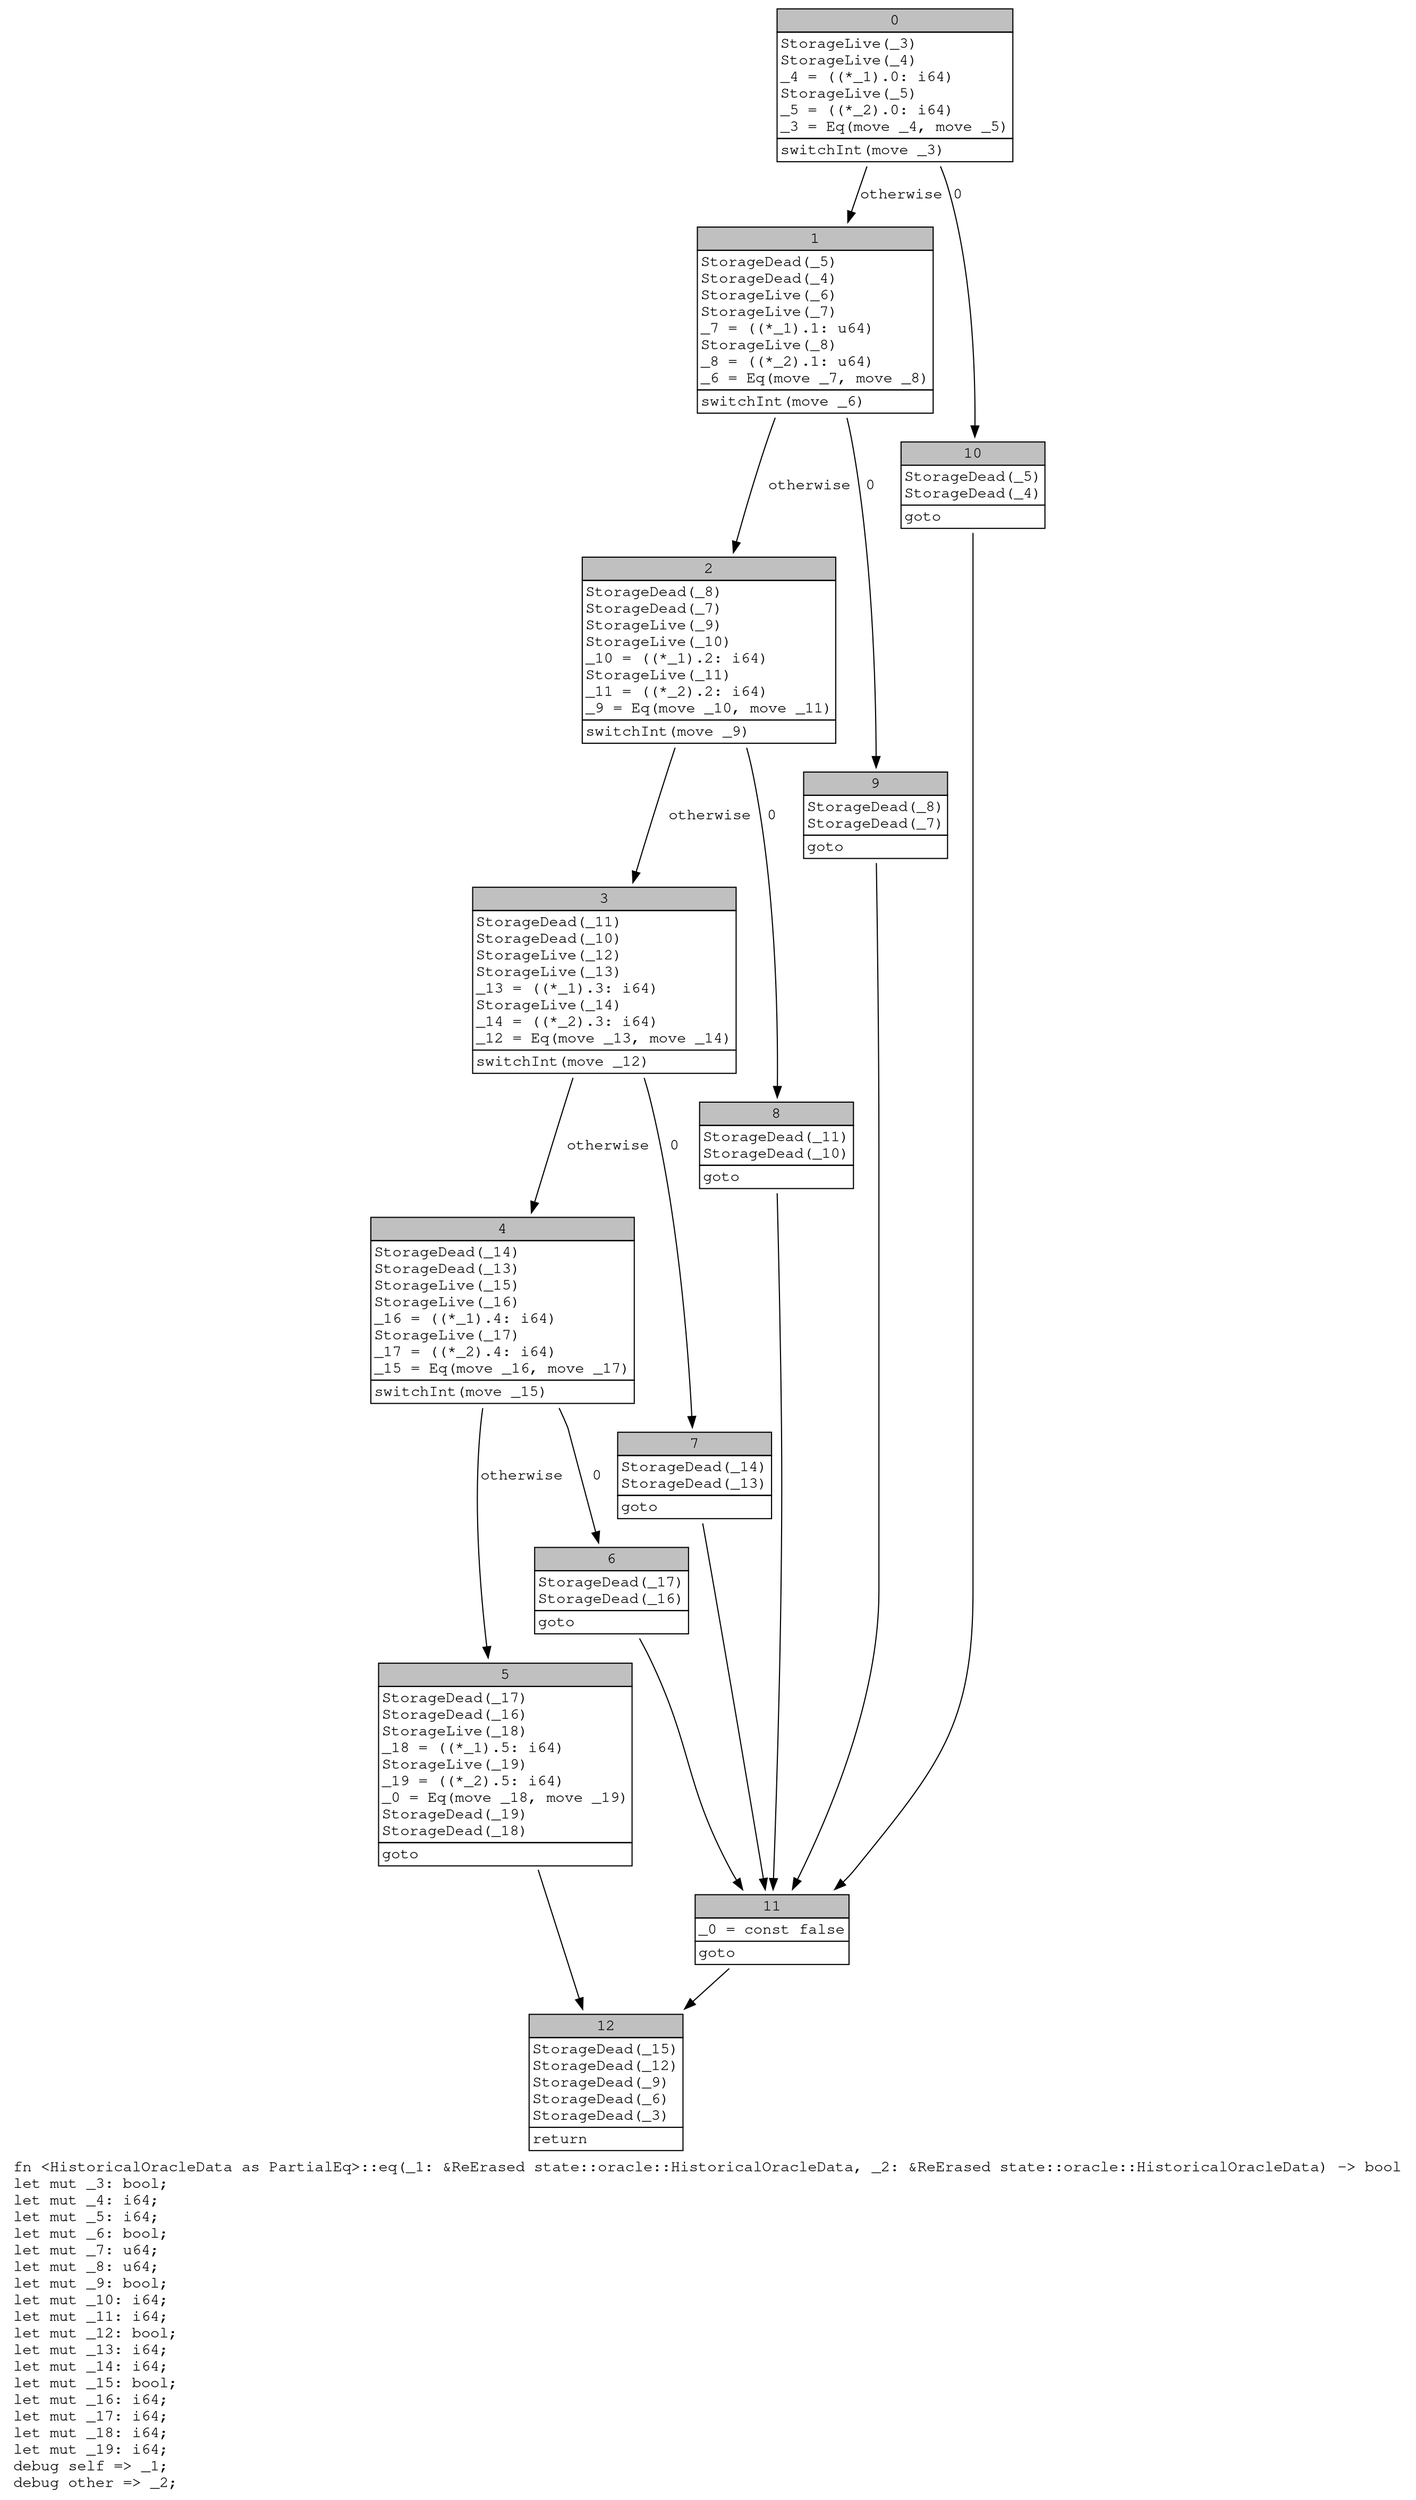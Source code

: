 digraph Mir_0_16656 {
    graph [fontname="Courier, monospace"];
    node [fontname="Courier, monospace"];
    edge [fontname="Courier, monospace"];
    label=<fn &lt;HistoricalOracleData as PartialEq&gt;::eq(_1: &amp;ReErased state::oracle::HistoricalOracleData, _2: &amp;ReErased state::oracle::HistoricalOracleData) -&gt; bool<br align="left"/>let mut _3: bool;<br align="left"/>let mut _4: i64;<br align="left"/>let mut _5: i64;<br align="left"/>let mut _6: bool;<br align="left"/>let mut _7: u64;<br align="left"/>let mut _8: u64;<br align="left"/>let mut _9: bool;<br align="left"/>let mut _10: i64;<br align="left"/>let mut _11: i64;<br align="left"/>let mut _12: bool;<br align="left"/>let mut _13: i64;<br align="left"/>let mut _14: i64;<br align="left"/>let mut _15: bool;<br align="left"/>let mut _16: i64;<br align="left"/>let mut _17: i64;<br align="left"/>let mut _18: i64;<br align="left"/>let mut _19: i64;<br align="left"/>debug self =&gt; _1;<br align="left"/>debug other =&gt; _2;<br align="left"/>>;
    bb0__0_16656 [shape="none", label=<<table border="0" cellborder="1" cellspacing="0"><tr><td bgcolor="gray" align="center" colspan="1">0</td></tr><tr><td align="left" balign="left">StorageLive(_3)<br/>StorageLive(_4)<br/>_4 = ((*_1).0: i64)<br/>StorageLive(_5)<br/>_5 = ((*_2).0: i64)<br/>_3 = Eq(move _4, move _5)<br/></td></tr><tr><td align="left">switchInt(move _3)</td></tr></table>>];
    bb1__0_16656 [shape="none", label=<<table border="0" cellborder="1" cellspacing="0"><tr><td bgcolor="gray" align="center" colspan="1">1</td></tr><tr><td align="left" balign="left">StorageDead(_5)<br/>StorageDead(_4)<br/>StorageLive(_6)<br/>StorageLive(_7)<br/>_7 = ((*_1).1: u64)<br/>StorageLive(_8)<br/>_8 = ((*_2).1: u64)<br/>_6 = Eq(move _7, move _8)<br/></td></tr><tr><td align="left">switchInt(move _6)</td></tr></table>>];
    bb2__0_16656 [shape="none", label=<<table border="0" cellborder="1" cellspacing="0"><tr><td bgcolor="gray" align="center" colspan="1">2</td></tr><tr><td align="left" balign="left">StorageDead(_8)<br/>StorageDead(_7)<br/>StorageLive(_9)<br/>StorageLive(_10)<br/>_10 = ((*_1).2: i64)<br/>StorageLive(_11)<br/>_11 = ((*_2).2: i64)<br/>_9 = Eq(move _10, move _11)<br/></td></tr><tr><td align="left">switchInt(move _9)</td></tr></table>>];
    bb3__0_16656 [shape="none", label=<<table border="0" cellborder="1" cellspacing="0"><tr><td bgcolor="gray" align="center" colspan="1">3</td></tr><tr><td align="left" balign="left">StorageDead(_11)<br/>StorageDead(_10)<br/>StorageLive(_12)<br/>StorageLive(_13)<br/>_13 = ((*_1).3: i64)<br/>StorageLive(_14)<br/>_14 = ((*_2).3: i64)<br/>_12 = Eq(move _13, move _14)<br/></td></tr><tr><td align="left">switchInt(move _12)</td></tr></table>>];
    bb4__0_16656 [shape="none", label=<<table border="0" cellborder="1" cellspacing="0"><tr><td bgcolor="gray" align="center" colspan="1">4</td></tr><tr><td align="left" balign="left">StorageDead(_14)<br/>StorageDead(_13)<br/>StorageLive(_15)<br/>StorageLive(_16)<br/>_16 = ((*_1).4: i64)<br/>StorageLive(_17)<br/>_17 = ((*_2).4: i64)<br/>_15 = Eq(move _16, move _17)<br/></td></tr><tr><td align="left">switchInt(move _15)</td></tr></table>>];
    bb5__0_16656 [shape="none", label=<<table border="0" cellborder="1" cellspacing="0"><tr><td bgcolor="gray" align="center" colspan="1">5</td></tr><tr><td align="left" balign="left">StorageDead(_17)<br/>StorageDead(_16)<br/>StorageLive(_18)<br/>_18 = ((*_1).5: i64)<br/>StorageLive(_19)<br/>_19 = ((*_2).5: i64)<br/>_0 = Eq(move _18, move _19)<br/>StorageDead(_19)<br/>StorageDead(_18)<br/></td></tr><tr><td align="left">goto</td></tr></table>>];
    bb6__0_16656 [shape="none", label=<<table border="0" cellborder="1" cellspacing="0"><tr><td bgcolor="gray" align="center" colspan="1">6</td></tr><tr><td align="left" balign="left">StorageDead(_17)<br/>StorageDead(_16)<br/></td></tr><tr><td align="left">goto</td></tr></table>>];
    bb7__0_16656 [shape="none", label=<<table border="0" cellborder="1" cellspacing="0"><tr><td bgcolor="gray" align="center" colspan="1">7</td></tr><tr><td align="left" balign="left">StorageDead(_14)<br/>StorageDead(_13)<br/></td></tr><tr><td align="left">goto</td></tr></table>>];
    bb8__0_16656 [shape="none", label=<<table border="0" cellborder="1" cellspacing="0"><tr><td bgcolor="gray" align="center" colspan="1">8</td></tr><tr><td align="left" balign="left">StorageDead(_11)<br/>StorageDead(_10)<br/></td></tr><tr><td align="left">goto</td></tr></table>>];
    bb9__0_16656 [shape="none", label=<<table border="0" cellborder="1" cellspacing="0"><tr><td bgcolor="gray" align="center" colspan="1">9</td></tr><tr><td align="left" balign="left">StorageDead(_8)<br/>StorageDead(_7)<br/></td></tr><tr><td align="left">goto</td></tr></table>>];
    bb10__0_16656 [shape="none", label=<<table border="0" cellborder="1" cellspacing="0"><tr><td bgcolor="gray" align="center" colspan="1">10</td></tr><tr><td align="left" balign="left">StorageDead(_5)<br/>StorageDead(_4)<br/></td></tr><tr><td align="left">goto</td></tr></table>>];
    bb11__0_16656 [shape="none", label=<<table border="0" cellborder="1" cellspacing="0"><tr><td bgcolor="gray" align="center" colspan="1">11</td></tr><tr><td align="left" balign="left">_0 = const false<br/></td></tr><tr><td align="left">goto</td></tr></table>>];
    bb12__0_16656 [shape="none", label=<<table border="0" cellborder="1" cellspacing="0"><tr><td bgcolor="gray" align="center" colspan="1">12</td></tr><tr><td align="left" balign="left">StorageDead(_15)<br/>StorageDead(_12)<br/>StorageDead(_9)<br/>StorageDead(_6)<br/>StorageDead(_3)<br/></td></tr><tr><td align="left">return</td></tr></table>>];
    bb0__0_16656 -> bb10__0_16656 [label="0"];
    bb0__0_16656 -> bb1__0_16656 [label="otherwise"];
    bb1__0_16656 -> bb9__0_16656 [label="0"];
    bb1__0_16656 -> bb2__0_16656 [label="otherwise"];
    bb2__0_16656 -> bb8__0_16656 [label="0"];
    bb2__0_16656 -> bb3__0_16656 [label="otherwise"];
    bb3__0_16656 -> bb7__0_16656 [label="0"];
    bb3__0_16656 -> bb4__0_16656 [label="otherwise"];
    bb4__0_16656 -> bb6__0_16656 [label="0"];
    bb4__0_16656 -> bb5__0_16656 [label="otherwise"];
    bb5__0_16656 -> bb12__0_16656 [label=""];
    bb6__0_16656 -> bb11__0_16656 [label=""];
    bb7__0_16656 -> bb11__0_16656 [label=""];
    bb8__0_16656 -> bb11__0_16656 [label=""];
    bb9__0_16656 -> bb11__0_16656 [label=""];
    bb10__0_16656 -> bb11__0_16656 [label=""];
    bb11__0_16656 -> bb12__0_16656 [label=""];
}
